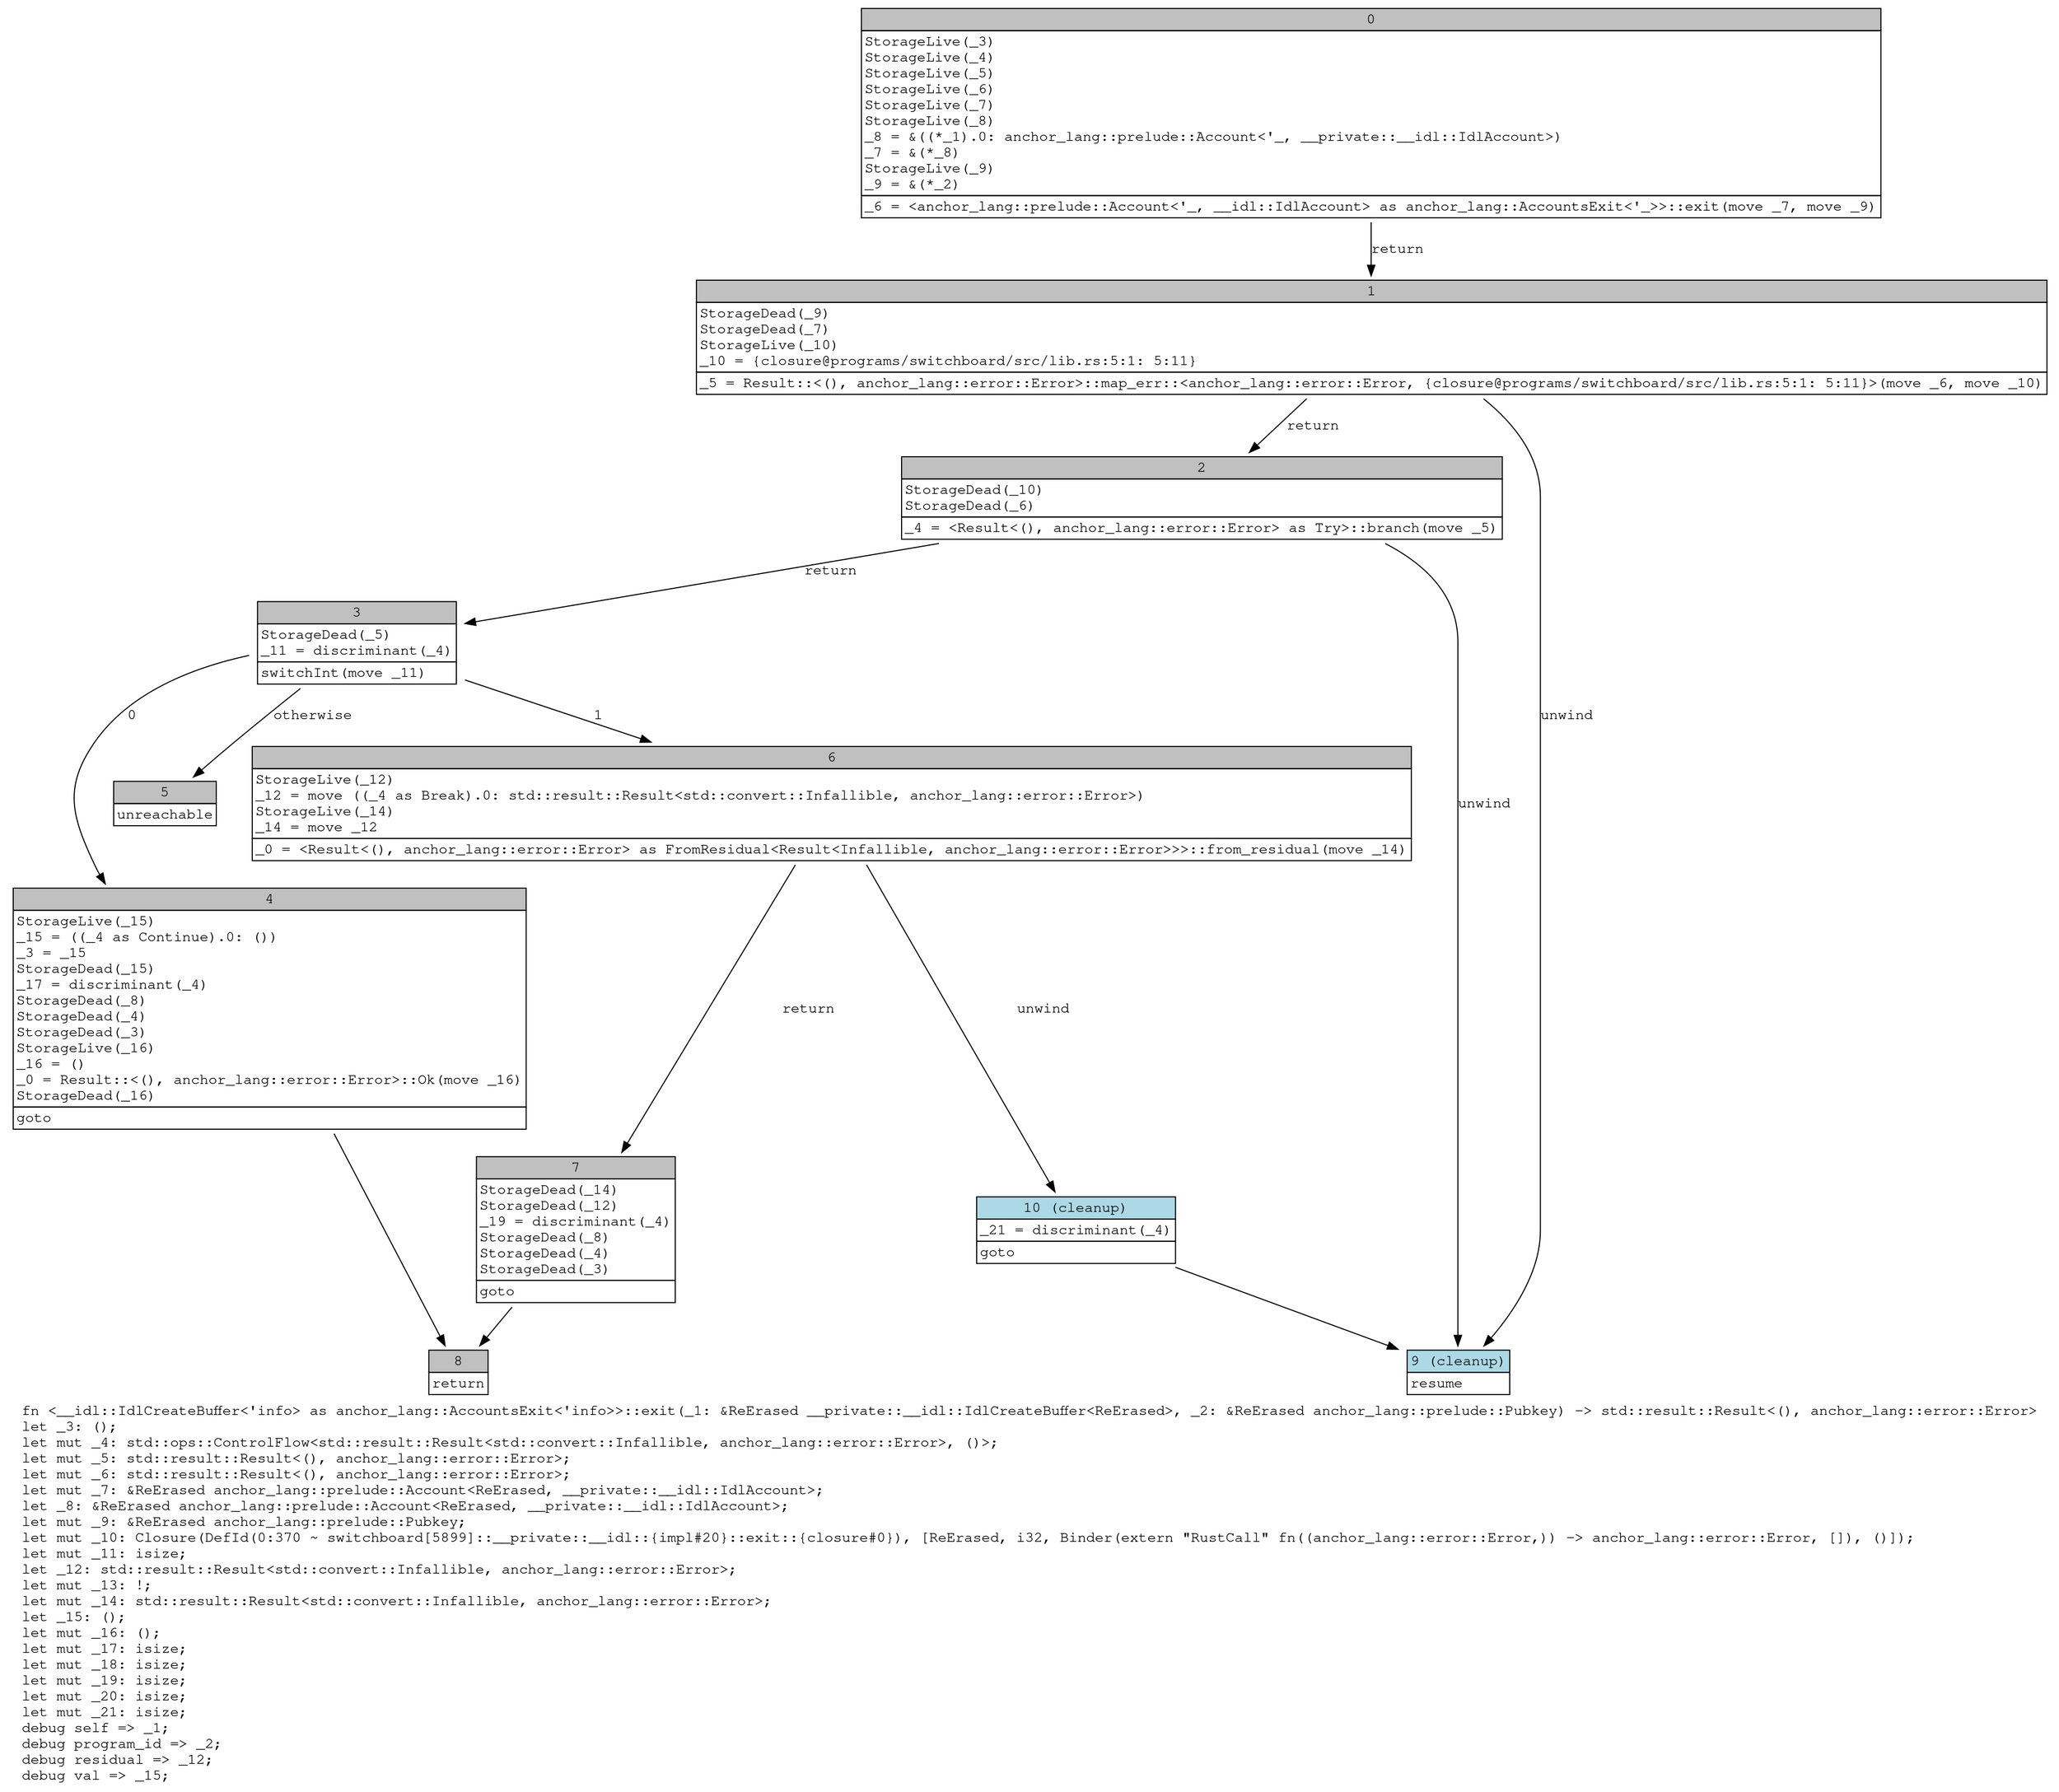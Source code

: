 digraph Mir_0_369 {
    graph [fontname="Courier, monospace"];
    node [fontname="Courier, monospace"];
    edge [fontname="Courier, monospace"];
    label=<fn &lt;__idl::IdlCreateBuffer&lt;'info&gt; as anchor_lang::AccountsExit&lt;'info&gt;&gt;::exit(_1: &amp;ReErased __private::__idl::IdlCreateBuffer&lt;ReErased&gt;, _2: &amp;ReErased anchor_lang::prelude::Pubkey) -&gt; std::result::Result&lt;(), anchor_lang::error::Error&gt;<br align="left"/>let _3: ();<br align="left"/>let mut _4: std::ops::ControlFlow&lt;std::result::Result&lt;std::convert::Infallible, anchor_lang::error::Error&gt;, ()&gt;;<br align="left"/>let mut _5: std::result::Result&lt;(), anchor_lang::error::Error&gt;;<br align="left"/>let mut _6: std::result::Result&lt;(), anchor_lang::error::Error&gt;;<br align="left"/>let mut _7: &amp;ReErased anchor_lang::prelude::Account&lt;ReErased, __private::__idl::IdlAccount&gt;;<br align="left"/>let _8: &amp;ReErased anchor_lang::prelude::Account&lt;ReErased, __private::__idl::IdlAccount&gt;;<br align="left"/>let mut _9: &amp;ReErased anchor_lang::prelude::Pubkey;<br align="left"/>let mut _10: Closure(DefId(0:370 ~ switchboard[5899]::__private::__idl::{impl#20}::exit::{closure#0}), [ReErased, i32, Binder(extern &quot;RustCall&quot; fn((anchor_lang::error::Error,)) -&gt; anchor_lang::error::Error, []), ()]);<br align="left"/>let mut _11: isize;<br align="left"/>let _12: std::result::Result&lt;std::convert::Infallible, anchor_lang::error::Error&gt;;<br align="left"/>let mut _13: !;<br align="left"/>let mut _14: std::result::Result&lt;std::convert::Infallible, anchor_lang::error::Error&gt;;<br align="left"/>let _15: ();<br align="left"/>let mut _16: ();<br align="left"/>let mut _17: isize;<br align="left"/>let mut _18: isize;<br align="left"/>let mut _19: isize;<br align="left"/>let mut _20: isize;<br align="left"/>let mut _21: isize;<br align="left"/>debug self =&gt; _1;<br align="left"/>debug program_id =&gt; _2;<br align="left"/>debug residual =&gt; _12;<br align="left"/>debug val =&gt; _15;<br align="left"/>>;
    bb0__0_369 [shape="none", label=<<table border="0" cellborder="1" cellspacing="0"><tr><td bgcolor="gray" align="center" colspan="1">0</td></tr><tr><td align="left" balign="left">StorageLive(_3)<br/>StorageLive(_4)<br/>StorageLive(_5)<br/>StorageLive(_6)<br/>StorageLive(_7)<br/>StorageLive(_8)<br/>_8 = &amp;((*_1).0: anchor_lang::prelude::Account&lt;'_, __private::__idl::IdlAccount&gt;)<br/>_7 = &amp;(*_8)<br/>StorageLive(_9)<br/>_9 = &amp;(*_2)<br/></td></tr><tr><td align="left">_6 = &lt;anchor_lang::prelude::Account&lt;'_, __idl::IdlAccount&gt; as anchor_lang::AccountsExit&lt;'_&gt;&gt;::exit(move _7, move _9)</td></tr></table>>];
    bb1__0_369 [shape="none", label=<<table border="0" cellborder="1" cellspacing="0"><tr><td bgcolor="gray" align="center" colspan="1">1</td></tr><tr><td align="left" balign="left">StorageDead(_9)<br/>StorageDead(_7)<br/>StorageLive(_10)<br/>_10 = {closure@programs/switchboard/src/lib.rs:5:1: 5:11}<br/></td></tr><tr><td align="left">_5 = Result::&lt;(), anchor_lang::error::Error&gt;::map_err::&lt;anchor_lang::error::Error, {closure@programs/switchboard/src/lib.rs:5:1: 5:11}&gt;(move _6, move _10)</td></tr></table>>];
    bb2__0_369 [shape="none", label=<<table border="0" cellborder="1" cellspacing="0"><tr><td bgcolor="gray" align="center" colspan="1">2</td></tr><tr><td align="left" balign="left">StorageDead(_10)<br/>StorageDead(_6)<br/></td></tr><tr><td align="left">_4 = &lt;Result&lt;(), anchor_lang::error::Error&gt; as Try&gt;::branch(move _5)</td></tr></table>>];
    bb3__0_369 [shape="none", label=<<table border="0" cellborder="1" cellspacing="0"><tr><td bgcolor="gray" align="center" colspan="1">3</td></tr><tr><td align="left" balign="left">StorageDead(_5)<br/>_11 = discriminant(_4)<br/></td></tr><tr><td align="left">switchInt(move _11)</td></tr></table>>];
    bb4__0_369 [shape="none", label=<<table border="0" cellborder="1" cellspacing="0"><tr><td bgcolor="gray" align="center" colspan="1">4</td></tr><tr><td align="left" balign="left">StorageLive(_15)<br/>_15 = ((_4 as Continue).0: ())<br/>_3 = _15<br/>StorageDead(_15)<br/>_17 = discriminant(_4)<br/>StorageDead(_8)<br/>StorageDead(_4)<br/>StorageDead(_3)<br/>StorageLive(_16)<br/>_16 = ()<br/>_0 = Result::&lt;(), anchor_lang::error::Error&gt;::Ok(move _16)<br/>StorageDead(_16)<br/></td></tr><tr><td align="left">goto</td></tr></table>>];
    bb5__0_369 [shape="none", label=<<table border="0" cellborder="1" cellspacing="0"><tr><td bgcolor="gray" align="center" colspan="1">5</td></tr><tr><td align="left">unreachable</td></tr></table>>];
    bb6__0_369 [shape="none", label=<<table border="0" cellborder="1" cellspacing="0"><tr><td bgcolor="gray" align="center" colspan="1">6</td></tr><tr><td align="left" balign="left">StorageLive(_12)<br/>_12 = move ((_4 as Break).0: std::result::Result&lt;std::convert::Infallible, anchor_lang::error::Error&gt;)<br/>StorageLive(_14)<br/>_14 = move _12<br/></td></tr><tr><td align="left">_0 = &lt;Result&lt;(), anchor_lang::error::Error&gt; as FromResidual&lt;Result&lt;Infallible, anchor_lang::error::Error&gt;&gt;&gt;::from_residual(move _14)</td></tr></table>>];
    bb7__0_369 [shape="none", label=<<table border="0" cellborder="1" cellspacing="0"><tr><td bgcolor="gray" align="center" colspan="1">7</td></tr><tr><td align="left" balign="left">StorageDead(_14)<br/>StorageDead(_12)<br/>_19 = discriminant(_4)<br/>StorageDead(_8)<br/>StorageDead(_4)<br/>StorageDead(_3)<br/></td></tr><tr><td align="left">goto</td></tr></table>>];
    bb8__0_369 [shape="none", label=<<table border="0" cellborder="1" cellspacing="0"><tr><td bgcolor="gray" align="center" colspan="1">8</td></tr><tr><td align="left">return</td></tr></table>>];
    bb9__0_369 [shape="none", label=<<table border="0" cellborder="1" cellspacing="0"><tr><td bgcolor="lightblue" align="center" colspan="1">9 (cleanup)</td></tr><tr><td align="left">resume</td></tr></table>>];
    bb10__0_369 [shape="none", label=<<table border="0" cellborder="1" cellspacing="0"><tr><td bgcolor="lightblue" align="center" colspan="1">10 (cleanup)</td></tr><tr><td align="left" balign="left">_21 = discriminant(_4)<br/></td></tr><tr><td align="left">goto</td></tr></table>>];
    bb0__0_369 -> bb1__0_369 [label="return"];
    bb1__0_369 -> bb2__0_369 [label="return"];
    bb1__0_369 -> bb9__0_369 [label="unwind"];
    bb2__0_369 -> bb3__0_369 [label="return"];
    bb2__0_369 -> bb9__0_369 [label="unwind"];
    bb3__0_369 -> bb4__0_369 [label="0"];
    bb3__0_369 -> bb6__0_369 [label="1"];
    bb3__0_369 -> bb5__0_369 [label="otherwise"];
    bb4__0_369 -> bb8__0_369 [label=""];
    bb6__0_369 -> bb7__0_369 [label="return"];
    bb6__0_369 -> bb10__0_369 [label="unwind"];
    bb7__0_369 -> bb8__0_369 [label=""];
    bb10__0_369 -> bb9__0_369 [label=""];
}
